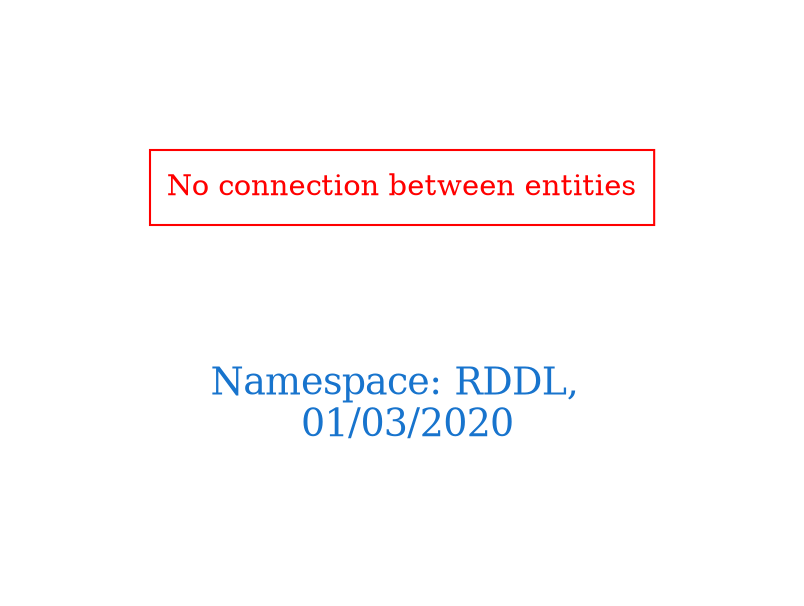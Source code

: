 digraph OGIT_ontology {
 graph [ rankdir= LR,pad=1 
fontsize = 18,
fontcolor= dodgerblue3,label = "\n\n\nNamespace: RDDL, \n 01/03/2020"];
node[shape=polygon];
edge [  color="gray81"];

"No connection between entities" [fontcolor = "red",color="red", shape="polygon"]
}
